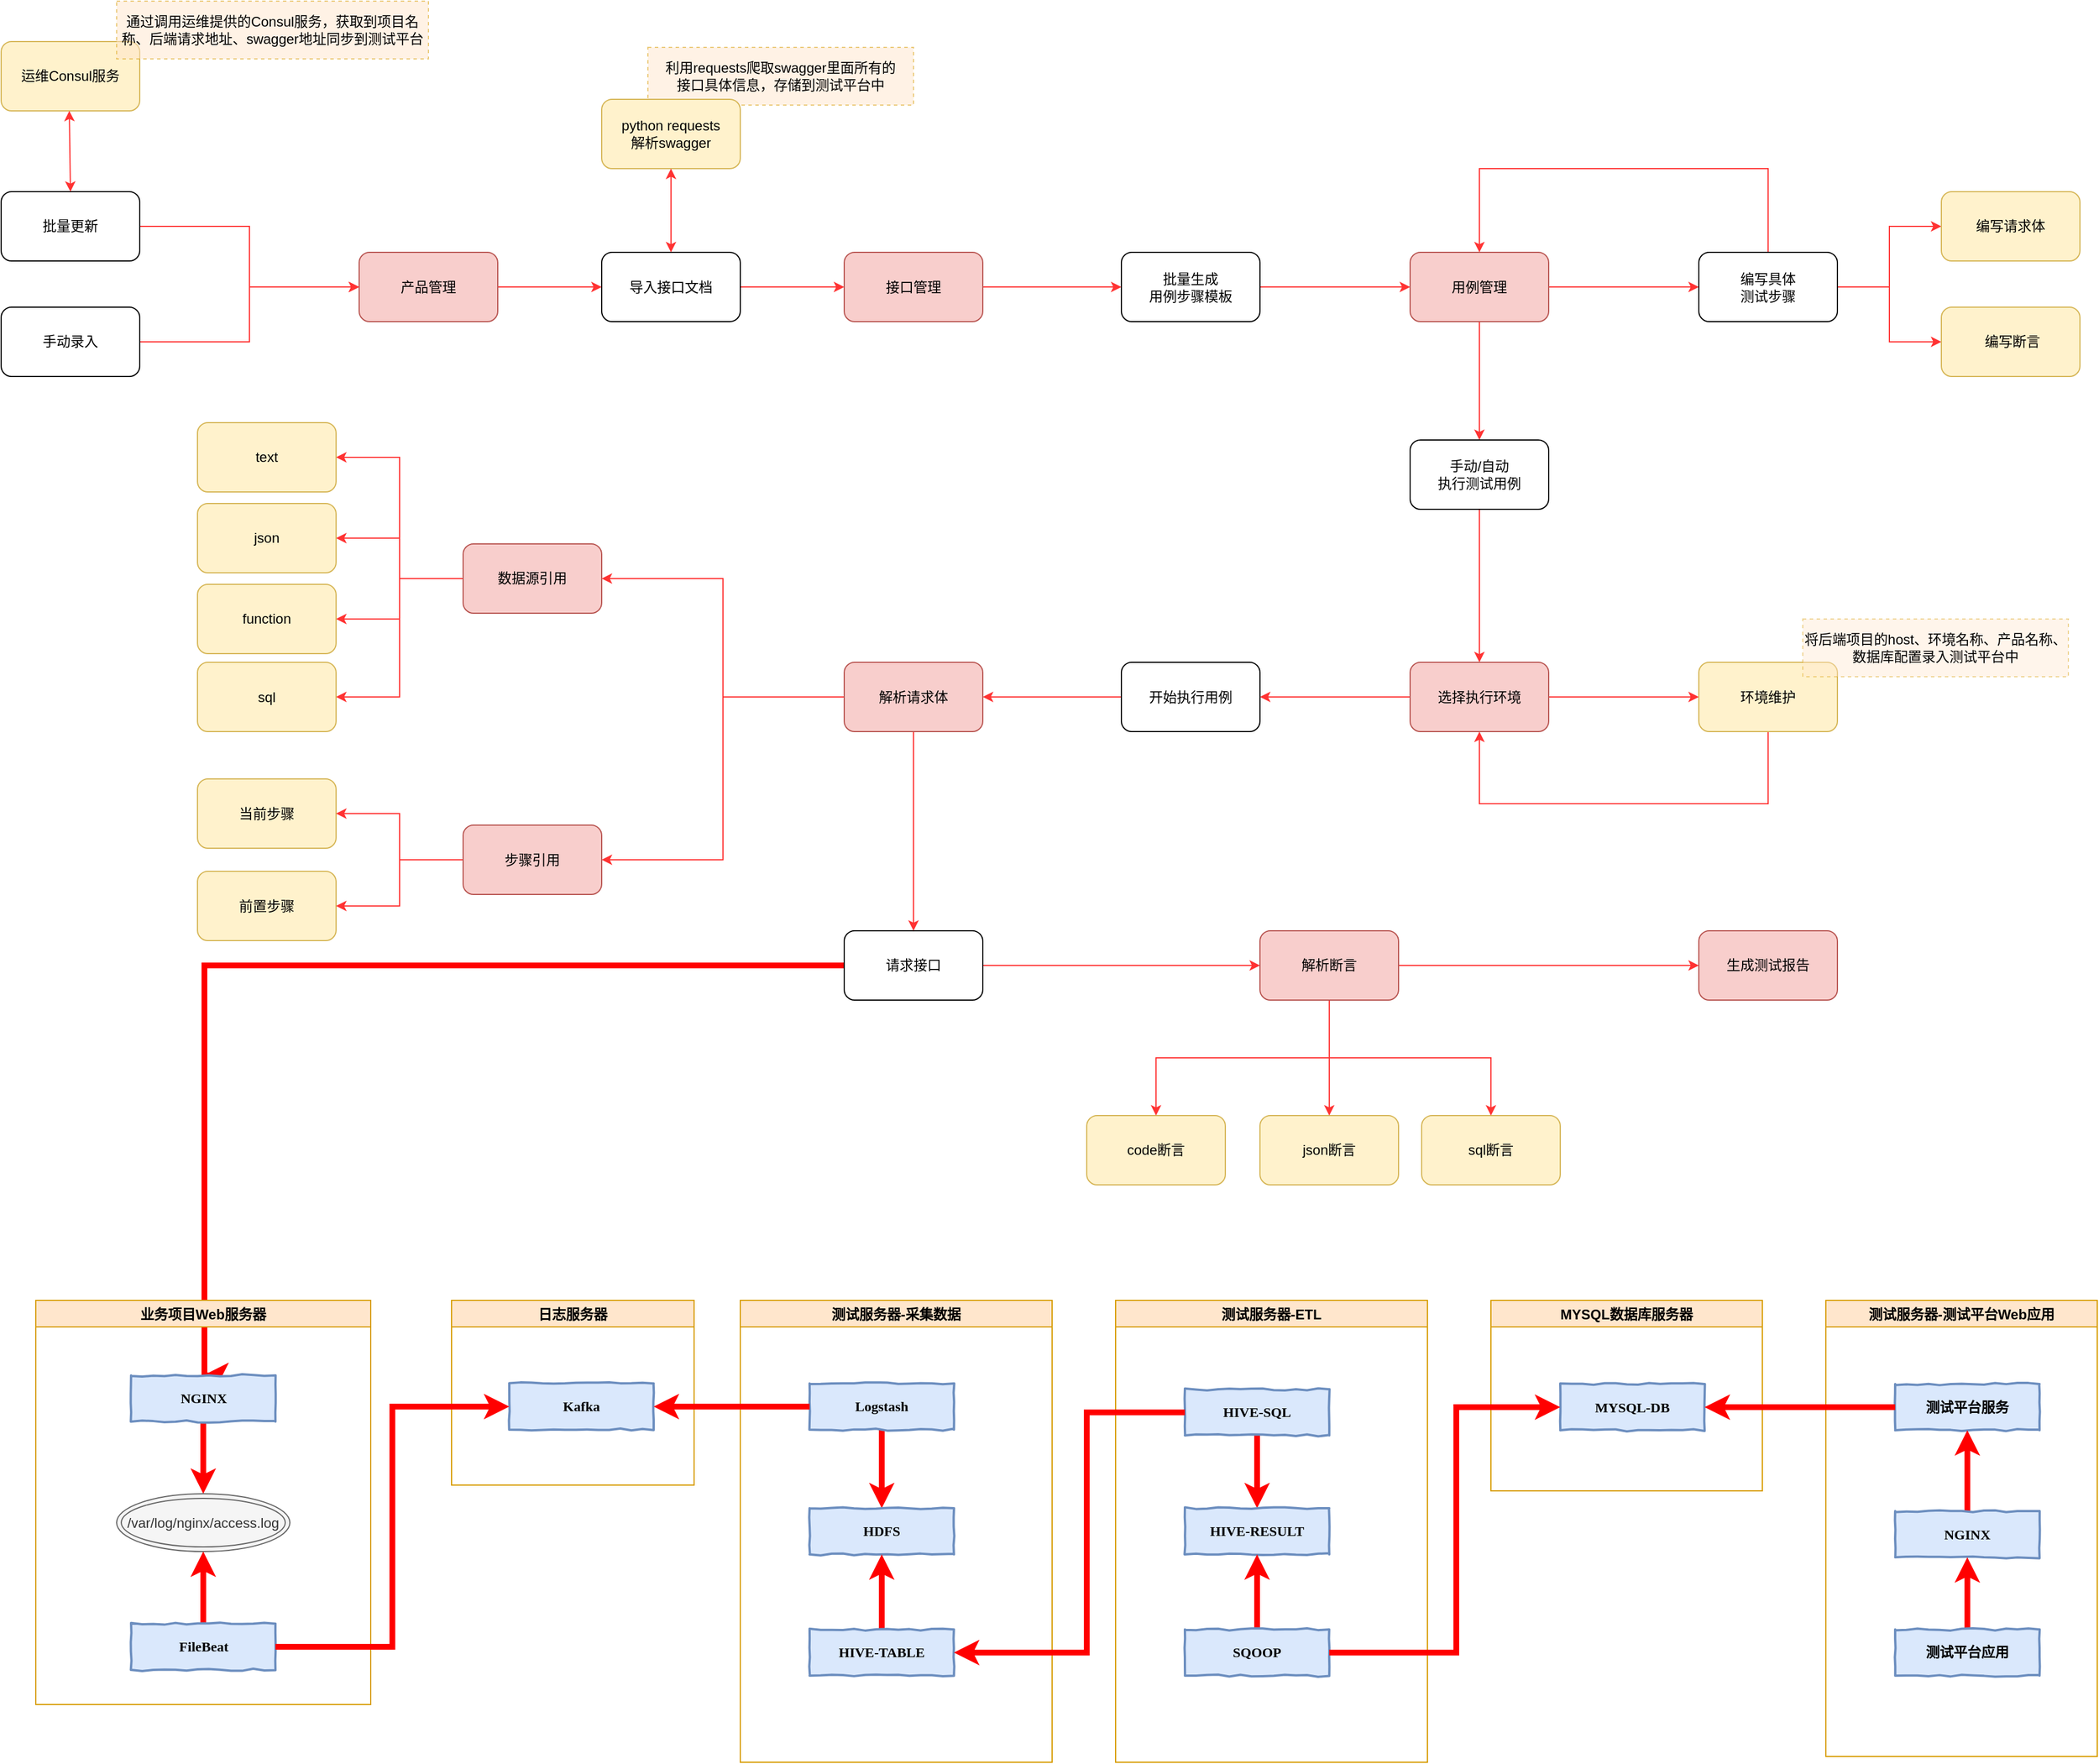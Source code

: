 <mxfile version="12.3.6" type="github" pages="1">
  <diagram name="Page-1" id="74e2e168-ea6b-b213-b513-2b3c1d86103e">
    <mxGraphModel dx="1272" dy="1482" grid="1" gridSize="10" guides="1" tooltips="1" connect="1" arrows="1" fold="1" page="1" pageScale="1" pageWidth="1100" pageHeight="850" background="#ffffff" math="0" shadow="0">
      <root>
        <mxCell id="0"/>
        <mxCell id="1" parent="0"/>
        <mxCell id="K4nFEV7cJwTrshQddpvN-40" value="生成测试报告" style="rounded=1;whiteSpace=wrap;html=1;fillColor=#f8cecc;strokeColor=#b85450;" parent="1" vertex="1">
          <mxGeometry x="2720" y="890" width="120" height="60" as="geometry"/>
        </mxCell>
        <mxCell id="K4nFEV7cJwTrshQddpvN-102" value="运维Consul服务" style="rounded=1;whiteSpace=wrap;html=1;fillColor=#fff2cc;strokeColor=#d6b656;" parent="1" vertex="1">
          <mxGeometry x="1250" y="120" width="120" height="60" as="geometry"/>
        </mxCell>
        <mxCell id="K4nFEV7cJwTrshQddpvN-114" style="edgeStyle=orthogonalEdgeStyle;rounded=0;orthogonalLoop=1;jettySize=auto;html=1;exitX=1;exitY=0.5;exitDx=0;exitDy=0;entryX=0;entryY=0.5;entryDx=0;entryDy=0;strokeColor=#FF3333;" parent="1" source="K4nFEV7cJwTrshQddpvN-103" target="K4nFEV7cJwTrshQddpvN-104" edge="1">
          <mxGeometry relative="1" as="geometry"/>
        </mxCell>
        <mxCell id="K4nFEV7cJwTrshQddpvN-103" value="批量更新" style="rounded=1;whiteSpace=wrap;html=1;" parent="1" vertex="1">
          <mxGeometry x="1250" y="250" width="120" height="60" as="geometry"/>
        </mxCell>
        <mxCell id="K4nFEV7cJwTrshQddpvN-119" style="edgeStyle=orthogonalEdgeStyle;rounded=0;orthogonalLoop=1;jettySize=auto;html=1;exitX=1;exitY=0.5;exitDx=0;exitDy=0;strokeColor=#FF3333;" parent="1" source="K4nFEV7cJwTrshQddpvN-104" target="K4nFEV7cJwTrshQddpvN-117" edge="1">
          <mxGeometry relative="1" as="geometry"/>
        </mxCell>
        <mxCell id="K4nFEV7cJwTrshQddpvN-104" value="产品管理" style="rounded=1;whiteSpace=wrap;html=1;fillColor=#f8cecc;strokeColor=#b85450;" parent="1" vertex="1">
          <mxGeometry x="1560" y="302.5" width="120" height="60" as="geometry"/>
        </mxCell>
        <mxCell id="K4nFEV7cJwTrshQddpvN-115" style="edgeStyle=orthogonalEdgeStyle;rounded=0;orthogonalLoop=1;jettySize=auto;html=1;exitX=1;exitY=0.5;exitDx=0;exitDy=0;strokeColor=#FF3333;" parent="1" source="K4nFEV7cJwTrshQddpvN-108" target="K4nFEV7cJwTrshQddpvN-104" edge="1">
          <mxGeometry relative="1" as="geometry"/>
        </mxCell>
        <mxCell id="K4nFEV7cJwTrshQddpvN-108" value="手动录入" style="rounded=1;whiteSpace=wrap;html=1;" parent="1" vertex="1">
          <mxGeometry x="1250" y="350" width="120" height="60" as="geometry"/>
        </mxCell>
        <mxCell id="K4nFEV7cJwTrshQddpvN-116" value="&lt;span style=&quot;white-space: nowrap&quot;&gt;通过调用运维提供的&lt;/span&gt;Consul服务，获取到项目名称、后端请求地址、swagger地址同步到测试平台" style="text;html=1;strokeColor=#d79b00;fillColor=#ffe6cc;align=center;verticalAlign=middle;whiteSpace=wrap;rounded=0;dashed=1;opacity=50;" parent="1" vertex="1">
          <mxGeometry x="1350" y="85" width="270" height="50" as="geometry"/>
        </mxCell>
        <mxCell id="K4nFEV7cJwTrshQddpvN-120" style="edgeStyle=orthogonalEdgeStyle;rounded=0;orthogonalLoop=1;jettySize=auto;html=1;entryX=0;entryY=0.5;entryDx=0;entryDy=0;strokeColor=#FF3333;" parent="1" source="K4nFEV7cJwTrshQddpvN-117" target="K4nFEV7cJwTrshQddpvN-118" edge="1">
          <mxGeometry relative="1" as="geometry"/>
        </mxCell>
        <mxCell id="K4nFEV7cJwTrshQddpvN-117" value="&lt;span style=&quot;white-space: nowrap&quot;&gt;导入接口文档&lt;/span&gt;" style="rounded=1;whiteSpace=wrap;html=1;" parent="1" vertex="1">
          <mxGeometry x="1770" y="302.5" width="120" height="60" as="geometry"/>
        </mxCell>
        <mxCell id="GI6Eey8kH-JAZbnfQxsu-5" style="edgeStyle=orthogonalEdgeStyle;rounded=0;orthogonalLoop=1;jettySize=auto;html=1;strokeColor=#FF3333;" edge="1" parent="1" source="K4nFEV7cJwTrshQddpvN-118" target="K4nFEV7cJwTrshQddpvN-128">
          <mxGeometry relative="1" as="geometry"/>
        </mxCell>
        <mxCell id="K4nFEV7cJwTrshQddpvN-118" value="接口管理" style="rounded=1;whiteSpace=wrap;html=1;fillColor=#f8cecc;strokeColor=#b85450;" parent="1" vertex="1">
          <mxGeometry x="1980" y="302.5" width="120" height="60" as="geometry"/>
        </mxCell>
        <mxCell id="K4nFEV7cJwTrshQddpvN-121" value="&lt;span style=&quot;white-space: nowrap&quot;&gt;利用requests爬取swagger里面所有的&lt;br&gt;接口具体信息，存储到测试平台中&lt;/span&gt;" style="text;html=1;strokeColor=#d79b00;fillColor=#ffe6cc;align=center;verticalAlign=middle;whiteSpace=wrap;rounded=0;dashed=1;opacity=50;" parent="1" vertex="1">
          <mxGeometry x="1810" y="125" width="230" height="50" as="geometry"/>
        </mxCell>
        <mxCell id="K4nFEV7cJwTrshQddpvN-122" value="python requests&lt;br&gt;解析swagger" style="rounded=1;whiteSpace=wrap;html=1;fillColor=#fff2cc;strokeColor=#d6b656;" parent="1" vertex="1">
          <mxGeometry x="1770" y="170" width="120" height="60" as="geometry"/>
        </mxCell>
        <mxCell id="K4nFEV7cJwTrshQddpvN-125" value="" style="endArrow=classic;startArrow=classic;html=1;entryX=0.5;entryY=1;entryDx=0;entryDy=0;exitX=0.5;exitY=0;exitDx=0;exitDy=0;strokeColor=#FF3333;" parent="1" source="K4nFEV7cJwTrshQddpvN-117" target="K4nFEV7cJwTrshQddpvN-122" edge="1">
          <mxGeometry width="50" height="50" relative="1" as="geometry">
            <mxPoint x="1750" y="260" as="sourcePoint"/>
            <mxPoint x="1800" y="210" as="targetPoint"/>
          </mxGeometry>
        </mxCell>
        <mxCell id="K4nFEV7cJwTrshQddpvN-127" value="" style="endArrow=classic;startArrow=classic;html=1;entryX=0.5;entryY=1;entryDx=0;entryDy=0;exitX=0.5;exitY=0;exitDx=0;exitDy=0;strokeColor=#FF3333;" parent="1" source="K4nFEV7cJwTrshQddpvN-103" edge="1">
          <mxGeometry width="50" height="50" relative="1" as="geometry">
            <mxPoint x="1309" y="240" as="sourcePoint"/>
            <mxPoint x="1309" y="180" as="targetPoint"/>
          </mxGeometry>
        </mxCell>
        <mxCell id="GI6Eey8kH-JAZbnfQxsu-6" style="edgeStyle=orthogonalEdgeStyle;rounded=0;orthogonalLoop=1;jettySize=auto;html=1;entryX=0;entryY=0.5;entryDx=0;entryDy=0;strokeColor=#FF3333;" edge="1" parent="1" source="K4nFEV7cJwTrshQddpvN-128" target="K4nFEV7cJwTrshQddpvN-130">
          <mxGeometry relative="1" as="geometry"/>
        </mxCell>
        <mxCell id="K4nFEV7cJwTrshQddpvN-128" value="批量生成&lt;br&gt;用例步骤模板" style="rounded=1;whiteSpace=wrap;html=1;" parent="1" vertex="1">
          <mxGeometry x="2220" y="302.5" width="120" height="60" as="geometry"/>
        </mxCell>
        <mxCell id="GI6Eey8kH-JAZbnfQxsu-7" style="edgeStyle=orthogonalEdgeStyle;rounded=0;orthogonalLoop=1;jettySize=auto;html=1;entryX=0;entryY=0.5;entryDx=0;entryDy=0;strokeColor=#FF3333;" edge="1" parent="1" source="K4nFEV7cJwTrshQddpvN-130" target="K4nFEV7cJwTrshQddpvN-132">
          <mxGeometry relative="1" as="geometry"/>
        </mxCell>
        <mxCell id="GI6Eey8kH-JAZbnfQxsu-22" style="edgeStyle=orthogonalEdgeStyle;rounded=0;orthogonalLoop=1;jettySize=auto;html=1;entryX=0.5;entryY=0;entryDx=0;entryDy=0;strokeColor=#FF3333;" edge="1" parent="1" source="K4nFEV7cJwTrshQddpvN-130" target="K4nFEV7cJwTrshQddpvN-150">
          <mxGeometry relative="1" as="geometry"/>
        </mxCell>
        <mxCell id="K4nFEV7cJwTrshQddpvN-130" value="用例管理" style="rounded=1;whiteSpace=wrap;html=1;fillColor=#f8cecc;strokeColor=#b85450;" parent="1" vertex="1">
          <mxGeometry x="2470" y="302.5" width="120" height="60" as="geometry"/>
        </mxCell>
        <mxCell id="GI6Eey8kH-JAZbnfQxsu-8" style="edgeStyle=orthogonalEdgeStyle;rounded=0;orthogonalLoop=1;jettySize=auto;html=1;entryX=0.5;entryY=0;entryDx=0;entryDy=0;strokeColor=#FF3333;" edge="1" parent="1" source="K4nFEV7cJwTrshQddpvN-132" target="K4nFEV7cJwTrshQddpvN-130">
          <mxGeometry relative="1" as="geometry">
            <Array as="points">
              <mxPoint x="2780" y="230"/>
              <mxPoint x="2530" y="230"/>
            </Array>
          </mxGeometry>
        </mxCell>
        <mxCell id="GI6Eey8kH-JAZbnfQxsu-9" style="edgeStyle=orthogonalEdgeStyle;rounded=0;orthogonalLoop=1;jettySize=auto;html=1;entryX=0;entryY=0.5;entryDx=0;entryDy=0;strokeColor=#FF3333;" edge="1" parent="1" source="K4nFEV7cJwTrshQddpvN-132" target="K4nFEV7cJwTrshQddpvN-221">
          <mxGeometry relative="1" as="geometry"/>
        </mxCell>
        <mxCell id="GI6Eey8kH-JAZbnfQxsu-10" style="edgeStyle=orthogonalEdgeStyle;rounded=0;orthogonalLoop=1;jettySize=auto;html=1;entryX=0;entryY=0.5;entryDx=0;entryDy=0;strokeColor=#FF3333;" edge="1" parent="1" source="K4nFEV7cJwTrshQddpvN-132" target="K4nFEV7cJwTrshQddpvN-222">
          <mxGeometry relative="1" as="geometry"/>
        </mxCell>
        <mxCell id="K4nFEV7cJwTrshQddpvN-132" value="编写具体&lt;br&gt;测试步骤" style="rounded=1;whiteSpace=wrap;html=1;" parent="1" vertex="1">
          <mxGeometry x="2720" y="302.5" width="120" height="60" as="geometry"/>
        </mxCell>
        <mxCell id="GI6Eey8kH-JAZbnfQxsu-27" style="edgeStyle=orthogonalEdgeStyle;rounded=0;orthogonalLoop=1;jettySize=auto;html=1;entryX=1;entryY=0.5;entryDx=0;entryDy=0;strokeColor=#FF3333;" edge="1" parent="1" source="K4nFEV7cJwTrshQddpvN-143" target="K4nFEV7cJwTrshQddpvN-193">
          <mxGeometry relative="1" as="geometry"/>
        </mxCell>
        <mxCell id="K4nFEV7cJwTrshQddpvN-143" value="开始执行用例" style="rounded=1;whiteSpace=wrap;html=1;" parent="1" vertex="1">
          <mxGeometry x="2220" y="657.5" width="120" height="60" as="geometry"/>
        </mxCell>
        <mxCell id="K4nFEV7cJwTrshQddpvN-175" style="edgeStyle=orthogonalEdgeStyle;rounded=0;orthogonalLoop=1;jettySize=auto;html=1;entryX=1;entryY=0.5;entryDx=0;entryDy=0;strokeColor=#FF3333;" parent="1" source="K4nFEV7cJwTrshQddpvN-147" target="K4nFEV7cJwTrshQddpvN-171" edge="1">
          <mxGeometry relative="1" as="geometry"/>
        </mxCell>
        <mxCell id="K4nFEV7cJwTrshQddpvN-176" style="edgeStyle=orthogonalEdgeStyle;rounded=0;orthogonalLoop=1;jettySize=auto;html=1;entryX=1;entryY=0.5;entryDx=0;entryDy=0;strokeColor=#FF3333;" parent="1" source="K4nFEV7cJwTrshQddpvN-147" target="K4nFEV7cJwTrshQddpvN-172" edge="1">
          <mxGeometry relative="1" as="geometry"/>
        </mxCell>
        <mxCell id="K4nFEV7cJwTrshQddpvN-177" style="edgeStyle=orthogonalEdgeStyle;rounded=0;orthogonalLoop=1;jettySize=auto;html=1;entryX=1;entryY=0.5;entryDx=0;entryDy=0;strokeColor=#FF3333;" parent="1" source="K4nFEV7cJwTrshQddpvN-147" target="K4nFEV7cJwTrshQddpvN-173" edge="1">
          <mxGeometry relative="1" as="geometry"/>
        </mxCell>
        <mxCell id="K4nFEV7cJwTrshQddpvN-178" style="edgeStyle=orthogonalEdgeStyle;rounded=0;orthogonalLoop=1;jettySize=auto;html=1;entryX=1;entryY=0.5;entryDx=0;entryDy=0;strokeColor=#FF3333;" parent="1" source="K4nFEV7cJwTrshQddpvN-147" target="K4nFEV7cJwTrshQddpvN-174" edge="1">
          <mxGeometry relative="1" as="geometry"/>
        </mxCell>
        <mxCell id="K4nFEV7cJwTrshQddpvN-147" value="数据源引用" style="rounded=1;whiteSpace=wrap;html=1;fillColor=#f8cecc;strokeColor=#b85450;" parent="1" vertex="1">
          <mxGeometry x="1650" y="555" width="120" height="60" as="geometry"/>
        </mxCell>
        <mxCell id="GI6Eey8kH-JAZbnfQxsu-19" style="edgeStyle=orthogonalEdgeStyle;rounded=0;orthogonalLoop=1;jettySize=auto;html=1;entryX=0;entryY=0.5;entryDx=0;entryDy=0;strokeColor=#FF3333;" edge="1" parent="1" source="K4nFEV7cJwTrshQddpvN-149" target="K4nFEV7cJwTrshQddpvN-197">
          <mxGeometry relative="1" as="geometry"/>
        </mxCell>
        <mxCell id="GI6Eey8kH-JAZbnfQxsu-149" style="edgeStyle=orthogonalEdgeStyle;rounded=0;orthogonalLoop=1;jettySize=auto;html=1;entryX=0.5;entryY=0;entryDx=0;entryDy=0;strokeColor=#FF0000;strokeWidth=5;" edge="1" parent="1" source="K4nFEV7cJwTrshQddpvN-149" target="GI6Eey8kH-JAZbnfQxsu-81">
          <mxGeometry relative="1" as="geometry">
            <Array as="points">
              <mxPoint x="1426" y="920"/>
            </Array>
          </mxGeometry>
        </mxCell>
        <mxCell id="K4nFEV7cJwTrshQddpvN-149" value="请求接口" style="rounded=1;whiteSpace=wrap;html=1;" parent="1" vertex="1">
          <mxGeometry x="1980" y="890" width="120" height="60" as="geometry"/>
        </mxCell>
        <mxCell id="GI6Eey8kH-JAZbnfQxsu-23" style="edgeStyle=orthogonalEdgeStyle;rounded=0;orthogonalLoop=1;jettySize=auto;html=1;strokeColor=#FF3333;" edge="1" parent="1" source="K4nFEV7cJwTrshQddpvN-150" target="K4nFEV7cJwTrshQddpvN-184">
          <mxGeometry relative="1" as="geometry"/>
        </mxCell>
        <mxCell id="K4nFEV7cJwTrshQddpvN-150" value="手动/自动&lt;br&gt;执行测试用例" style="rounded=1;whiteSpace=wrap;html=1;" parent="1" vertex="1">
          <mxGeometry x="2470" y="465" width="120" height="60" as="geometry"/>
        </mxCell>
        <mxCell id="K4nFEV7cJwTrshQddpvN-162" value="json断言" style="rounded=1;whiteSpace=wrap;html=1;fillColor=#fff2cc;strokeColor=#d6b656;" parent="1" vertex="1">
          <mxGeometry x="2340" y="1050" width="120" height="60" as="geometry"/>
        </mxCell>
        <mxCell id="K4nFEV7cJwTrshQddpvN-163" value="code断言" style="rounded=1;whiteSpace=wrap;html=1;fillColor=#fff2cc;strokeColor=#d6b656;" parent="1" vertex="1">
          <mxGeometry x="2190" y="1050" width="120" height="60" as="geometry"/>
        </mxCell>
        <mxCell id="K4nFEV7cJwTrshQddpvN-164" value="sql断言" style="rounded=1;whiteSpace=wrap;html=1;fillColor=#fff2cc;strokeColor=#d6b656;" parent="1" vertex="1">
          <mxGeometry x="2480" y="1050" width="120" height="60" as="geometry"/>
        </mxCell>
        <mxCell id="K4nFEV7cJwTrshQddpvN-171" value="text" style="rounded=1;whiteSpace=wrap;html=1;fillColor=#fff2cc;strokeColor=#d6b656;" parent="1" vertex="1">
          <mxGeometry x="1420" y="450" width="120" height="60" as="geometry"/>
        </mxCell>
        <mxCell id="K4nFEV7cJwTrshQddpvN-172" value="json" style="rounded=1;whiteSpace=wrap;html=1;fillColor=#fff2cc;strokeColor=#d6b656;" parent="1" vertex="1">
          <mxGeometry x="1420" y="520" width="120" height="60" as="geometry"/>
        </mxCell>
        <mxCell id="K4nFEV7cJwTrshQddpvN-173" value="function" style="rounded=1;whiteSpace=wrap;html=1;fillColor=#fff2cc;strokeColor=#d6b656;" parent="1" vertex="1">
          <mxGeometry x="1420" y="590" width="120" height="60" as="geometry"/>
        </mxCell>
        <mxCell id="K4nFEV7cJwTrshQddpvN-174" value="sql" style="rounded=1;whiteSpace=wrap;html=1;fillColor=#fff2cc;strokeColor=#d6b656;" parent="1" vertex="1">
          <mxGeometry x="1420" y="657.5" width="120" height="60" as="geometry"/>
        </mxCell>
        <mxCell id="GI6Eey8kH-JAZbnfQxsu-24" style="edgeStyle=orthogonalEdgeStyle;rounded=0;orthogonalLoop=1;jettySize=auto;html=1;entryX=0;entryY=0.5;entryDx=0;entryDy=0;strokeColor=#FF3333;" edge="1" parent="1" source="K4nFEV7cJwTrshQddpvN-184" target="K4nFEV7cJwTrshQddpvN-186">
          <mxGeometry relative="1" as="geometry"/>
        </mxCell>
        <mxCell id="GI6Eey8kH-JAZbnfQxsu-26" style="edgeStyle=orthogonalEdgeStyle;rounded=0;orthogonalLoop=1;jettySize=auto;html=1;entryX=1;entryY=0.5;entryDx=0;entryDy=0;strokeColor=#FF3333;" edge="1" parent="1" source="K4nFEV7cJwTrshQddpvN-184" target="K4nFEV7cJwTrshQddpvN-143">
          <mxGeometry relative="1" as="geometry"/>
        </mxCell>
        <mxCell id="K4nFEV7cJwTrshQddpvN-184" value="选择执行环境" style="rounded=1;whiteSpace=wrap;html=1;fillColor=#f8cecc;strokeColor=#b85450;" parent="1" vertex="1">
          <mxGeometry x="2470" y="657.5" width="120" height="60" as="geometry"/>
        </mxCell>
        <mxCell id="GI6Eey8kH-JAZbnfQxsu-25" style="edgeStyle=orthogonalEdgeStyle;rounded=0;orthogonalLoop=1;jettySize=auto;html=1;entryX=0.5;entryY=1;entryDx=0;entryDy=0;strokeColor=#FF3333;" edge="1" parent="1" source="K4nFEV7cJwTrshQddpvN-186" target="K4nFEV7cJwTrshQddpvN-184">
          <mxGeometry relative="1" as="geometry">
            <Array as="points">
              <mxPoint x="2780" y="780"/>
              <mxPoint x="2530" y="780"/>
            </Array>
          </mxGeometry>
        </mxCell>
        <mxCell id="K4nFEV7cJwTrshQddpvN-186" value="环境维护" style="rounded=1;whiteSpace=wrap;html=1;fillColor=#fff2cc;strokeColor=#d6b656;" parent="1" vertex="1">
          <mxGeometry x="2720" y="657.5" width="120" height="60" as="geometry"/>
        </mxCell>
        <mxCell id="GI6Eey8kH-JAZbnfQxsu-15" style="edgeStyle=orthogonalEdgeStyle;rounded=0;orthogonalLoop=1;jettySize=auto;html=1;entryX=1;entryY=0.5;entryDx=0;entryDy=0;strokeColor=#FF3333;" edge="1" parent="1" source="K4nFEV7cJwTrshQddpvN-193" target="K4nFEV7cJwTrshQddpvN-147">
          <mxGeometry relative="1" as="geometry"/>
        </mxCell>
        <mxCell id="GI6Eey8kH-JAZbnfQxsu-16" style="edgeStyle=orthogonalEdgeStyle;rounded=0;orthogonalLoop=1;jettySize=auto;html=1;entryX=1;entryY=0.5;entryDx=0;entryDy=0;strokeColor=#FF3333;" edge="1" parent="1" source="K4nFEV7cJwTrshQddpvN-193" target="K4nFEV7cJwTrshQddpvN-213">
          <mxGeometry relative="1" as="geometry"/>
        </mxCell>
        <mxCell id="GI6Eey8kH-JAZbnfQxsu-18" style="edgeStyle=orthogonalEdgeStyle;rounded=0;orthogonalLoop=1;jettySize=auto;html=1;strokeColor=#FF3333;" edge="1" parent="1" source="K4nFEV7cJwTrshQddpvN-193" target="K4nFEV7cJwTrshQddpvN-149">
          <mxGeometry relative="1" as="geometry"/>
        </mxCell>
        <mxCell id="K4nFEV7cJwTrshQddpvN-193" value="解析请求体" style="rounded=1;whiteSpace=wrap;html=1;fillColor=#f8cecc;strokeColor=#b85450;" parent="1" vertex="1">
          <mxGeometry x="1980" y="657.5" width="120" height="60" as="geometry"/>
        </mxCell>
        <mxCell id="GI6Eey8kH-JAZbnfQxsu-21" style="edgeStyle=orthogonalEdgeStyle;rounded=0;orthogonalLoop=1;jettySize=auto;html=1;entryX=0;entryY=0.5;entryDx=0;entryDy=0;strokeColor=#FF3333;" edge="1" parent="1" source="K4nFEV7cJwTrshQddpvN-197" target="K4nFEV7cJwTrshQddpvN-40">
          <mxGeometry relative="1" as="geometry">
            <mxPoint x="2710" y="920" as="targetPoint"/>
          </mxGeometry>
        </mxCell>
        <mxCell id="GI6Eey8kH-JAZbnfQxsu-28" style="edgeStyle=orthogonalEdgeStyle;rounded=0;orthogonalLoop=1;jettySize=auto;html=1;strokeColor=#FF3333;" edge="1" parent="1" source="K4nFEV7cJwTrshQddpvN-197" target="K4nFEV7cJwTrshQddpvN-162">
          <mxGeometry relative="1" as="geometry"/>
        </mxCell>
        <mxCell id="GI6Eey8kH-JAZbnfQxsu-29" style="edgeStyle=orthogonalEdgeStyle;rounded=0;orthogonalLoop=1;jettySize=auto;html=1;strokeColor=#FF3333;" edge="1" parent="1" source="K4nFEV7cJwTrshQddpvN-197" target="K4nFEV7cJwTrshQddpvN-163">
          <mxGeometry relative="1" as="geometry">
            <Array as="points">
              <mxPoint x="2400" y="1000"/>
              <mxPoint x="2250" y="1000"/>
            </Array>
          </mxGeometry>
        </mxCell>
        <mxCell id="GI6Eey8kH-JAZbnfQxsu-30" style="edgeStyle=orthogonalEdgeStyle;rounded=0;orthogonalLoop=1;jettySize=auto;html=1;entryX=0.5;entryY=0;entryDx=0;entryDy=0;strokeColor=#FF3333;" edge="1" parent="1" source="K4nFEV7cJwTrshQddpvN-197" target="K4nFEV7cJwTrshQddpvN-164">
          <mxGeometry relative="1" as="geometry">
            <Array as="points">
              <mxPoint x="2400" y="1000"/>
              <mxPoint x="2540" y="1000"/>
            </Array>
          </mxGeometry>
        </mxCell>
        <mxCell id="K4nFEV7cJwTrshQddpvN-197" value="解析断言" style="rounded=1;whiteSpace=wrap;html=1;fillColor=#f8cecc;strokeColor=#b85450;" parent="1" vertex="1">
          <mxGeometry x="2340" y="890" width="120" height="60" as="geometry"/>
        </mxCell>
        <mxCell id="K4nFEV7cJwTrshQddpvN-202" value="将后端项目的host、环境名称、产品名称、数据库配置录入测试平台中" style="text;html=1;strokeColor=#d79b00;fillColor=#ffe6cc;align=center;verticalAlign=middle;whiteSpace=wrap;rounded=0;dashed=1;opacity=40;" parent="1" vertex="1">
          <mxGeometry x="2810" y="620" width="230" height="50" as="geometry"/>
        </mxCell>
        <mxCell id="K4nFEV7cJwTrshQddpvN-208" value="当前步骤" style="rounded=1;whiteSpace=wrap;html=1;fillColor=#fff2cc;strokeColor=#d6b656;" parent="1" vertex="1">
          <mxGeometry x="1420" y="758.5" width="120" height="60" as="geometry"/>
        </mxCell>
        <mxCell id="K4nFEV7cJwTrshQddpvN-209" value="前置步骤" style="rounded=1;whiteSpace=wrap;html=1;fillColor=#fff2cc;strokeColor=#d6b656;" parent="1" vertex="1">
          <mxGeometry x="1420" y="838.5" width="120" height="60" as="geometry"/>
        </mxCell>
        <mxCell id="GI6Eey8kH-JAZbnfQxsu-11" style="edgeStyle=orthogonalEdgeStyle;rounded=0;orthogonalLoop=1;jettySize=auto;html=1;entryX=1;entryY=0.5;entryDx=0;entryDy=0;strokeColor=#FF3333;" edge="1" parent="1" source="K4nFEV7cJwTrshQddpvN-213" target="K4nFEV7cJwTrshQddpvN-208">
          <mxGeometry relative="1" as="geometry"/>
        </mxCell>
        <mxCell id="GI6Eey8kH-JAZbnfQxsu-14" style="edgeStyle=orthogonalEdgeStyle;rounded=0;orthogonalLoop=1;jettySize=auto;html=1;entryX=1;entryY=0.5;entryDx=0;entryDy=0;strokeColor=#FF3333;" edge="1" parent="1" source="K4nFEV7cJwTrshQddpvN-213" target="K4nFEV7cJwTrshQddpvN-209">
          <mxGeometry relative="1" as="geometry"/>
        </mxCell>
        <mxCell id="K4nFEV7cJwTrshQddpvN-213" value="步骤引用" style="rounded=1;whiteSpace=wrap;html=1;fillColor=#f8cecc;strokeColor=#b85450;" parent="1" vertex="1">
          <mxGeometry x="1650" y="798.5" width="120" height="60" as="geometry"/>
        </mxCell>
        <mxCell id="K4nFEV7cJwTrshQddpvN-221" value="编写请求体" style="rounded=1;whiteSpace=wrap;html=1;fillColor=#fff2cc;strokeColor=#d6b656;" parent="1" vertex="1">
          <mxGeometry x="2930" y="250" width="120" height="60" as="geometry"/>
        </mxCell>
        <mxCell id="K4nFEV7cJwTrshQddpvN-222" value="&amp;nbsp;编写断言" style="rounded=1;whiteSpace=wrap;html=1;fillColor=#fff2cc;strokeColor=#d6b656;" parent="1" vertex="1">
          <mxGeometry x="2930" y="350" width="120" height="60" as="geometry"/>
        </mxCell>
        <mxCell id="GI6Eey8kH-JAZbnfQxsu-77" value="业务项目Web服务器" style="swimlane;fillColor=#ffe6cc;strokeColor=#d79b00;" vertex="1" parent="1">
          <mxGeometry x="1280" y="1210" width="290" height="350" as="geometry"/>
        </mxCell>
        <mxCell id="GI6Eey8kH-JAZbnfQxsu-105" style="edgeStyle=orthogonalEdgeStyle;rounded=0;orthogonalLoop=1;jettySize=auto;html=1;strokeColor=#FF0000;strokeWidth=5;" edge="1" parent="GI6Eey8kH-JAZbnfQxsu-77" source="GI6Eey8kH-JAZbnfQxsu-81" target="GI6Eey8kH-JAZbnfQxsu-82">
          <mxGeometry relative="1" as="geometry"/>
        </mxCell>
        <mxCell id="GI6Eey8kH-JAZbnfQxsu-81" value="NGINX" style="html=1;whiteSpace=wrap;comic=1;strokeWidth=2;fontFamily=Comic Sans MS;fontStyle=1;fillColor=#dae8fc;strokeColor=#6c8ebf;" vertex="1" parent="GI6Eey8kH-JAZbnfQxsu-77">
          <mxGeometry x="82.5" y="65" width="125" height="40" as="geometry"/>
        </mxCell>
        <mxCell id="GI6Eey8kH-JAZbnfQxsu-82" value="/var/log/nginx/access.log" style="ellipse;shape=doubleEllipse;whiteSpace=wrap;html=1;fillColor=#f5f5f5;strokeColor=#666666;fontColor=#333333;" vertex="1" parent="GI6Eey8kH-JAZbnfQxsu-77">
          <mxGeometry x="70" y="167.5" width="150" height="50" as="geometry"/>
        </mxCell>
        <mxCell id="GI6Eey8kH-JAZbnfQxsu-106" style="edgeStyle=orthogonalEdgeStyle;rounded=0;orthogonalLoop=1;jettySize=auto;html=1;entryX=0.5;entryY=1;entryDx=0;entryDy=0;strokeColor=#FF0000;strokeWidth=5;" edge="1" parent="GI6Eey8kH-JAZbnfQxsu-77" source="GI6Eey8kH-JAZbnfQxsu-85" target="GI6Eey8kH-JAZbnfQxsu-82">
          <mxGeometry relative="1" as="geometry"/>
        </mxCell>
        <mxCell id="GI6Eey8kH-JAZbnfQxsu-85" value="FileBeat" style="html=1;whiteSpace=wrap;comic=1;strokeWidth=2;fontFamily=Comic Sans MS;fontStyle=1;fillColor=#dae8fc;strokeColor=#6c8ebf;" vertex="1" parent="GI6Eey8kH-JAZbnfQxsu-77">
          <mxGeometry x="82.5" y="280" width="125" height="40" as="geometry"/>
        </mxCell>
        <mxCell id="GI6Eey8kH-JAZbnfQxsu-90" value="日志服务器" style="swimlane;fillColor=#ffe6cc;strokeColor=#d79b00;" vertex="1" parent="1">
          <mxGeometry x="1640" y="1210" width="210" height="160" as="geometry"/>
        </mxCell>
        <mxCell id="GI6Eey8kH-JAZbnfQxsu-93" value="Kafka" style="html=1;whiteSpace=wrap;comic=1;strokeWidth=2;fontFamily=Comic Sans MS;fontStyle=1;fillColor=#dae8fc;strokeColor=#6c8ebf;" vertex="1" parent="GI6Eey8kH-JAZbnfQxsu-90">
          <mxGeometry x="50" y="72" width="125" height="40" as="geometry"/>
        </mxCell>
        <mxCell id="GI6Eey8kH-JAZbnfQxsu-96" value="测试服务器-采集数据" style="swimlane;fillColor=#ffe6cc;strokeColor=#d79b00;" vertex="1" parent="1">
          <mxGeometry x="1890" y="1210" width="270" height="400" as="geometry"/>
        </mxCell>
        <mxCell id="GI6Eey8kH-JAZbnfQxsu-107" style="edgeStyle=orthogonalEdgeStyle;rounded=0;orthogonalLoop=1;jettySize=auto;html=1;entryX=0.5;entryY=0;entryDx=0;entryDy=0;strokeColor=#FF0000;strokeWidth=5;" edge="1" parent="GI6Eey8kH-JAZbnfQxsu-96" source="GI6Eey8kH-JAZbnfQxsu-97" target="GI6Eey8kH-JAZbnfQxsu-98">
          <mxGeometry relative="1" as="geometry"/>
        </mxCell>
        <mxCell id="GI6Eey8kH-JAZbnfQxsu-97" value="Logstash" style="html=1;whiteSpace=wrap;comic=1;strokeWidth=2;fontFamily=Comic Sans MS;fontStyle=1;fillColor=#dae8fc;strokeColor=#6c8ebf;" vertex="1" parent="GI6Eey8kH-JAZbnfQxsu-96">
          <mxGeometry x="60" y="72" width="125" height="40" as="geometry"/>
        </mxCell>
        <mxCell id="GI6Eey8kH-JAZbnfQxsu-98" value="HDFS" style="html=1;whiteSpace=wrap;comic=1;strokeWidth=2;fontFamily=Comic Sans MS;fontStyle=1;fillColor=#dae8fc;strokeColor=#6c8ebf;" vertex="1" parent="GI6Eey8kH-JAZbnfQxsu-96">
          <mxGeometry x="60" y="180" width="125" height="40" as="geometry"/>
        </mxCell>
        <mxCell id="GI6Eey8kH-JAZbnfQxsu-108" style="edgeStyle=orthogonalEdgeStyle;rounded=0;orthogonalLoop=1;jettySize=auto;html=1;entryX=0.5;entryY=1;entryDx=0;entryDy=0;strokeColor=#FF0000;strokeWidth=5;" edge="1" parent="GI6Eey8kH-JAZbnfQxsu-96" source="GI6Eey8kH-JAZbnfQxsu-99" target="GI6Eey8kH-JAZbnfQxsu-98">
          <mxGeometry relative="1" as="geometry"/>
        </mxCell>
        <mxCell id="GI6Eey8kH-JAZbnfQxsu-99" value="HIVE-TABLE" style="html=1;whiteSpace=wrap;comic=1;strokeWidth=2;fontFamily=Comic Sans MS;fontStyle=1;fillColor=#dae8fc;strokeColor=#6c8ebf;" vertex="1" parent="GI6Eey8kH-JAZbnfQxsu-96">
          <mxGeometry x="60" y="285" width="125" height="40" as="geometry"/>
        </mxCell>
        <mxCell id="GI6Eey8kH-JAZbnfQxsu-103" style="edgeStyle=orthogonalEdgeStyle;rounded=0;orthogonalLoop=1;jettySize=auto;html=1;entryX=1;entryY=0.5;entryDx=0;entryDy=0;strokeColor=#FF0000;strokeWidth=5;" edge="1" parent="1" source="GI6Eey8kH-JAZbnfQxsu-97" target="GI6Eey8kH-JAZbnfQxsu-93">
          <mxGeometry relative="1" as="geometry"/>
        </mxCell>
        <mxCell id="GI6Eey8kH-JAZbnfQxsu-110" value="测试服务器-ETL" style="swimlane;fillColor=#ffe6cc;strokeColor=#d79b00;" vertex="1" parent="1">
          <mxGeometry x="2215" y="1210" width="270" height="400" as="geometry"/>
        </mxCell>
        <mxCell id="GI6Eey8kH-JAZbnfQxsu-111" style="edgeStyle=orthogonalEdgeStyle;rounded=0;orthogonalLoop=1;jettySize=auto;html=1;entryX=0.5;entryY=0;entryDx=0;entryDy=0;strokeColor=#FF0000;strokeWidth=5;" edge="1" parent="GI6Eey8kH-JAZbnfQxsu-110" source="GI6Eey8kH-JAZbnfQxsu-112" target="GI6Eey8kH-JAZbnfQxsu-113">
          <mxGeometry relative="1" as="geometry"/>
        </mxCell>
        <mxCell id="GI6Eey8kH-JAZbnfQxsu-112" value="HIVE-SQL" style="html=1;whiteSpace=wrap;comic=1;strokeWidth=2;fontFamily=Comic Sans MS;fontStyle=1;fillColor=#dae8fc;strokeColor=#6c8ebf;" vertex="1" parent="GI6Eey8kH-JAZbnfQxsu-110">
          <mxGeometry x="60" y="77" width="125" height="40" as="geometry"/>
        </mxCell>
        <mxCell id="GI6Eey8kH-JAZbnfQxsu-113" value="HIVE-RESULT" style="html=1;whiteSpace=wrap;comic=1;strokeWidth=2;fontFamily=Comic Sans MS;fontStyle=1;fillColor=#dae8fc;strokeColor=#6c8ebf;" vertex="1" parent="GI6Eey8kH-JAZbnfQxsu-110">
          <mxGeometry x="60" y="180" width="125" height="40" as="geometry"/>
        </mxCell>
        <mxCell id="GI6Eey8kH-JAZbnfQxsu-122" style="edgeStyle=orthogonalEdgeStyle;rounded=0;orthogonalLoop=1;jettySize=auto;html=1;entryX=0.5;entryY=1;entryDx=0;entryDy=0;strokeColor=#FF0000;strokeWidth=5;" edge="1" parent="GI6Eey8kH-JAZbnfQxsu-110" source="GI6Eey8kH-JAZbnfQxsu-120" target="GI6Eey8kH-JAZbnfQxsu-113">
          <mxGeometry relative="1" as="geometry"/>
        </mxCell>
        <mxCell id="GI6Eey8kH-JAZbnfQxsu-120" value="SQOOP" style="html=1;whiteSpace=wrap;comic=1;strokeWidth=2;fontFamily=Comic Sans MS;fontStyle=1;fillColor=#dae8fc;strokeColor=#6c8ebf;" vertex="1" parent="GI6Eey8kH-JAZbnfQxsu-110">
          <mxGeometry x="60" y="285" width="125" height="40" as="geometry"/>
        </mxCell>
        <mxCell id="GI6Eey8kH-JAZbnfQxsu-116" value="MYSQL数据库服务器" style="swimlane;fillColor=#ffe6cc;strokeColor=#d79b00;" vertex="1" parent="1">
          <mxGeometry x="2540" y="1210" width="235" height="165" as="geometry"/>
        </mxCell>
        <mxCell id="GI6Eey8kH-JAZbnfQxsu-118" value="MYSQL-DB" style="html=1;whiteSpace=wrap;comic=1;strokeWidth=2;fontFamily=Comic Sans MS;fontStyle=1;fillColor=#dae8fc;strokeColor=#6c8ebf;" vertex="1" parent="GI6Eey8kH-JAZbnfQxsu-116">
          <mxGeometry x="60" y="72.5" width="125" height="40" as="geometry"/>
        </mxCell>
        <mxCell id="GI6Eey8kH-JAZbnfQxsu-123" style="edgeStyle=orthogonalEdgeStyle;rounded=0;orthogonalLoop=1;jettySize=auto;html=1;entryX=0;entryY=0.5;entryDx=0;entryDy=0;strokeColor=#FF0000;strokeWidth=5;" edge="1" parent="1" source="GI6Eey8kH-JAZbnfQxsu-120" target="GI6Eey8kH-JAZbnfQxsu-118">
          <mxGeometry relative="1" as="geometry">
            <Array as="points">
              <mxPoint x="2510" y="1515"/>
              <mxPoint x="2510" y="1303"/>
            </Array>
          </mxGeometry>
        </mxCell>
        <mxCell id="GI6Eey8kH-JAZbnfQxsu-125" style="edgeStyle=orthogonalEdgeStyle;rounded=0;orthogonalLoop=1;jettySize=auto;html=1;entryX=1;entryY=0.5;entryDx=0;entryDy=0;strokeColor=#FF0000;strokeWidth=5;" edge="1" parent="1" source="GI6Eey8kH-JAZbnfQxsu-112" target="GI6Eey8kH-JAZbnfQxsu-99">
          <mxGeometry relative="1" as="geometry">
            <Array as="points">
              <mxPoint x="2190" y="1307"/>
              <mxPoint x="2190" y="1515"/>
            </Array>
          </mxGeometry>
        </mxCell>
        <mxCell id="GI6Eey8kH-JAZbnfQxsu-126" value="测试服务器-测试平台Web应用" style="swimlane;fillColor=#ffe6cc;strokeColor=#d79b00;" vertex="1" parent="1">
          <mxGeometry x="2830" y="1210" width="235" height="395" as="geometry"/>
        </mxCell>
        <mxCell id="GI6Eey8kH-JAZbnfQxsu-127" value="测试平台服务" style="html=1;whiteSpace=wrap;comic=1;strokeWidth=2;fontFamily=Comic Sans MS;fontStyle=1;fillColor=#dae8fc;strokeColor=#6c8ebf;" vertex="1" parent="GI6Eey8kH-JAZbnfQxsu-126">
          <mxGeometry x="60" y="72.5" width="125" height="40" as="geometry"/>
        </mxCell>
        <mxCell id="GI6Eey8kH-JAZbnfQxsu-147" style="edgeStyle=orthogonalEdgeStyle;rounded=0;orthogonalLoop=1;jettySize=auto;html=1;exitX=0.5;exitY=0;exitDx=0;exitDy=0;entryX=0.5;entryY=1;entryDx=0;entryDy=0;strokeColor=#FF0000;strokeWidth=5;" edge="1" parent="GI6Eey8kH-JAZbnfQxsu-126" source="GI6Eey8kH-JAZbnfQxsu-131" target="GI6Eey8kH-JAZbnfQxsu-127">
          <mxGeometry relative="1" as="geometry"/>
        </mxCell>
        <mxCell id="GI6Eey8kH-JAZbnfQxsu-131" value="NGINX" style="html=1;whiteSpace=wrap;comic=1;strokeWidth=2;fontFamily=Comic Sans MS;fontStyle=1;fillColor=#dae8fc;strokeColor=#6c8ebf;" vertex="1" parent="GI6Eey8kH-JAZbnfQxsu-126">
          <mxGeometry x="60" y="182.5" width="125" height="40" as="geometry"/>
        </mxCell>
        <mxCell id="GI6Eey8kH-JAZbnfQxsu-146" style="edgeStyle=orthogonalEdgeStyle;rounded=0;orthogonalLoop=1;jettySize=auto;html=1;exitX=0.5;exitY=0;exitDx=0;exitDy=0;entryX=0.5;entryY=1;entryDx=0;entryDy=0;strokeColor=#FF0000;strokeWidth=5;" edge="1" parent="GI6Eey8kH-JAZbnfQxsu-126" source="GI6Eey8kH-JAZbnfQxsu-142" target="GI6Eey8kH-JAZbnfQxsu-131">
          <mxGeometry relative="1" as="geometry"/>
        </mxCell>
        <mxCell id="GI6Eey8kH-JAZbnfQxsu-142" value="测试平台应用" style="html=1;whiteSpace=wrap;comic=1;strokeWidth=2;fontFamily=Comic Sans MS;fontStyle=1;fillColor=#dae8fc;strokeColor=#6c8ebf;" vertex="1" parent="GI6Eey8kH-JAZbnfQxsu-126">
          <mxGeometry x="60" y="285" width="125" height="40" as="geometry"/>
        </mxCell>
        <mxCell id="GI6Eey8kH-JAZbnfQxsu-130" style="edgeStyle=orthogonalEdgeStyle;rounded=0;orthogonalLoop=1;jettySize=auto;html=1;entryX=1;entryY=0.5;entryDx=0;entryDy=0;strokeColor=#FF0000;strokeWidth=5;" edge="1" parent="1" source="GI6Eey8kH-JAZbnfQxsu-127" target="GI6Eey8kH-JAZbnfQxsu-118">
          <mxGeometry relative="1" as="geometry"/>
        </mxCell>
        <mxCell id="GI6Eey8kH-JAZbnfQxsu-148" style="edgeStyle=orthogonalEdgeStyle;rounded=0;orthogonalLoop=1;jettySize=auto;html=1;exitX=1;exitY=0.5;exitDx=0;exitDy=0;entryX=0;entryY=0.5;entryDx=0;entryDy=0;strokeColor=#FF0000;strokeWidth=5;" edge="1" parent="1" source="GI6Eey8kH-JAZbnfQxsu-85" target="GI6Eey8kH-JAZbnfQxsu-93">
          <mxGeometry relative="1" as="geometry"/>
        </mxCell>
      </root>
    </mxGraphModel>
  </diagram>
</mxfile>
